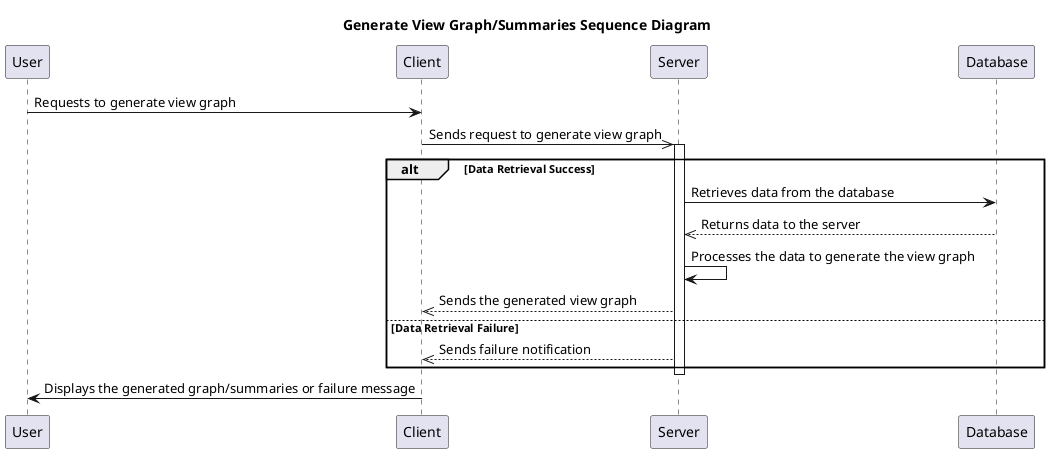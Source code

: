 @startuml
Participant User
Participant Client
Participant Server
Participant Database
title Generate View Graph/Summaries Sequence Diagram

User->Client: Requests to generate view graph
Client->>Server: Sends request to generate view graph

activate Server
alt Data Retrieval Success
    Server->Database: Retrieves data from the database
    Database-->>Server: Returns data to the server

    Server->Server: Processes the data to generate the view graph
    Server-->>Client: Sends the generated view graph
else Data Retrieval Failure
    Server-->>Client: Sends failure notification
end
deactivate Server

Client->User: Displays the generated graph/summaries or failure message
@enduml